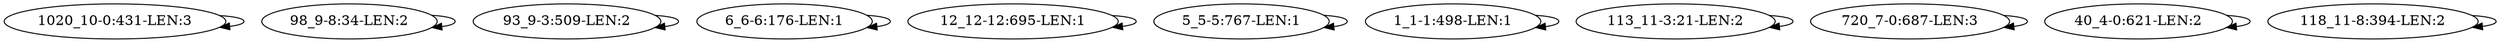 digraph G {
    "1020_10-0:431-LEN:3" -> "1020_10-0:431-LEN:3";
    "98_9-8:34-LEN:2" -> "98_9-8:34-LEN:2";
    "93_9-3:509-LEN:2" -> "93_9-3:509-LEN:2";
    "6_6-6:176-LEN:1" -> "6_6-6:176-LEN:1";
    "12_12-12:695-LEN:1" -> "12_12-12:695-LEN:1";
    "5_5-5:767-LEN:1" -> "5_5-5:767-LEN:1";
    "1_1-1:498-LEN:1" -> "1_1-1:498-LEN:1";
    "113_11-3:21-LEN:2" -> "113_11-3:21-LEN:2";
    "720_7-0:687-LEN:3" -> "720_7-0:687-LEN:3";
    "40_4-0:621-LEN:2" -> "40_4-0:621-LEN:2";
    "118_11-8:394-LEN:2" -> "118_11-8:394-LEN:2";
}
